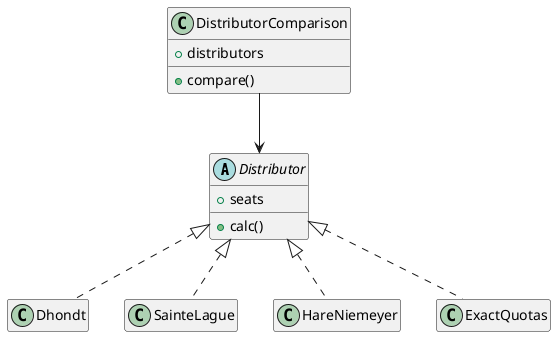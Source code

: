 @startuml Classes_Election_Seats_Distribution
hide empty fields
hide empty methods

abstract class Distributor{
	+seats
	+calc()
}

class DistributorComparison{
	+distributors
	+compare()
}

class Dhondt implements Distributor
class SainteLague implements Distributor
class HareNiemeyer implements Distributor
class ExactQuotas implements Distributor

DistributorComparison --> Distributor
@enduml
